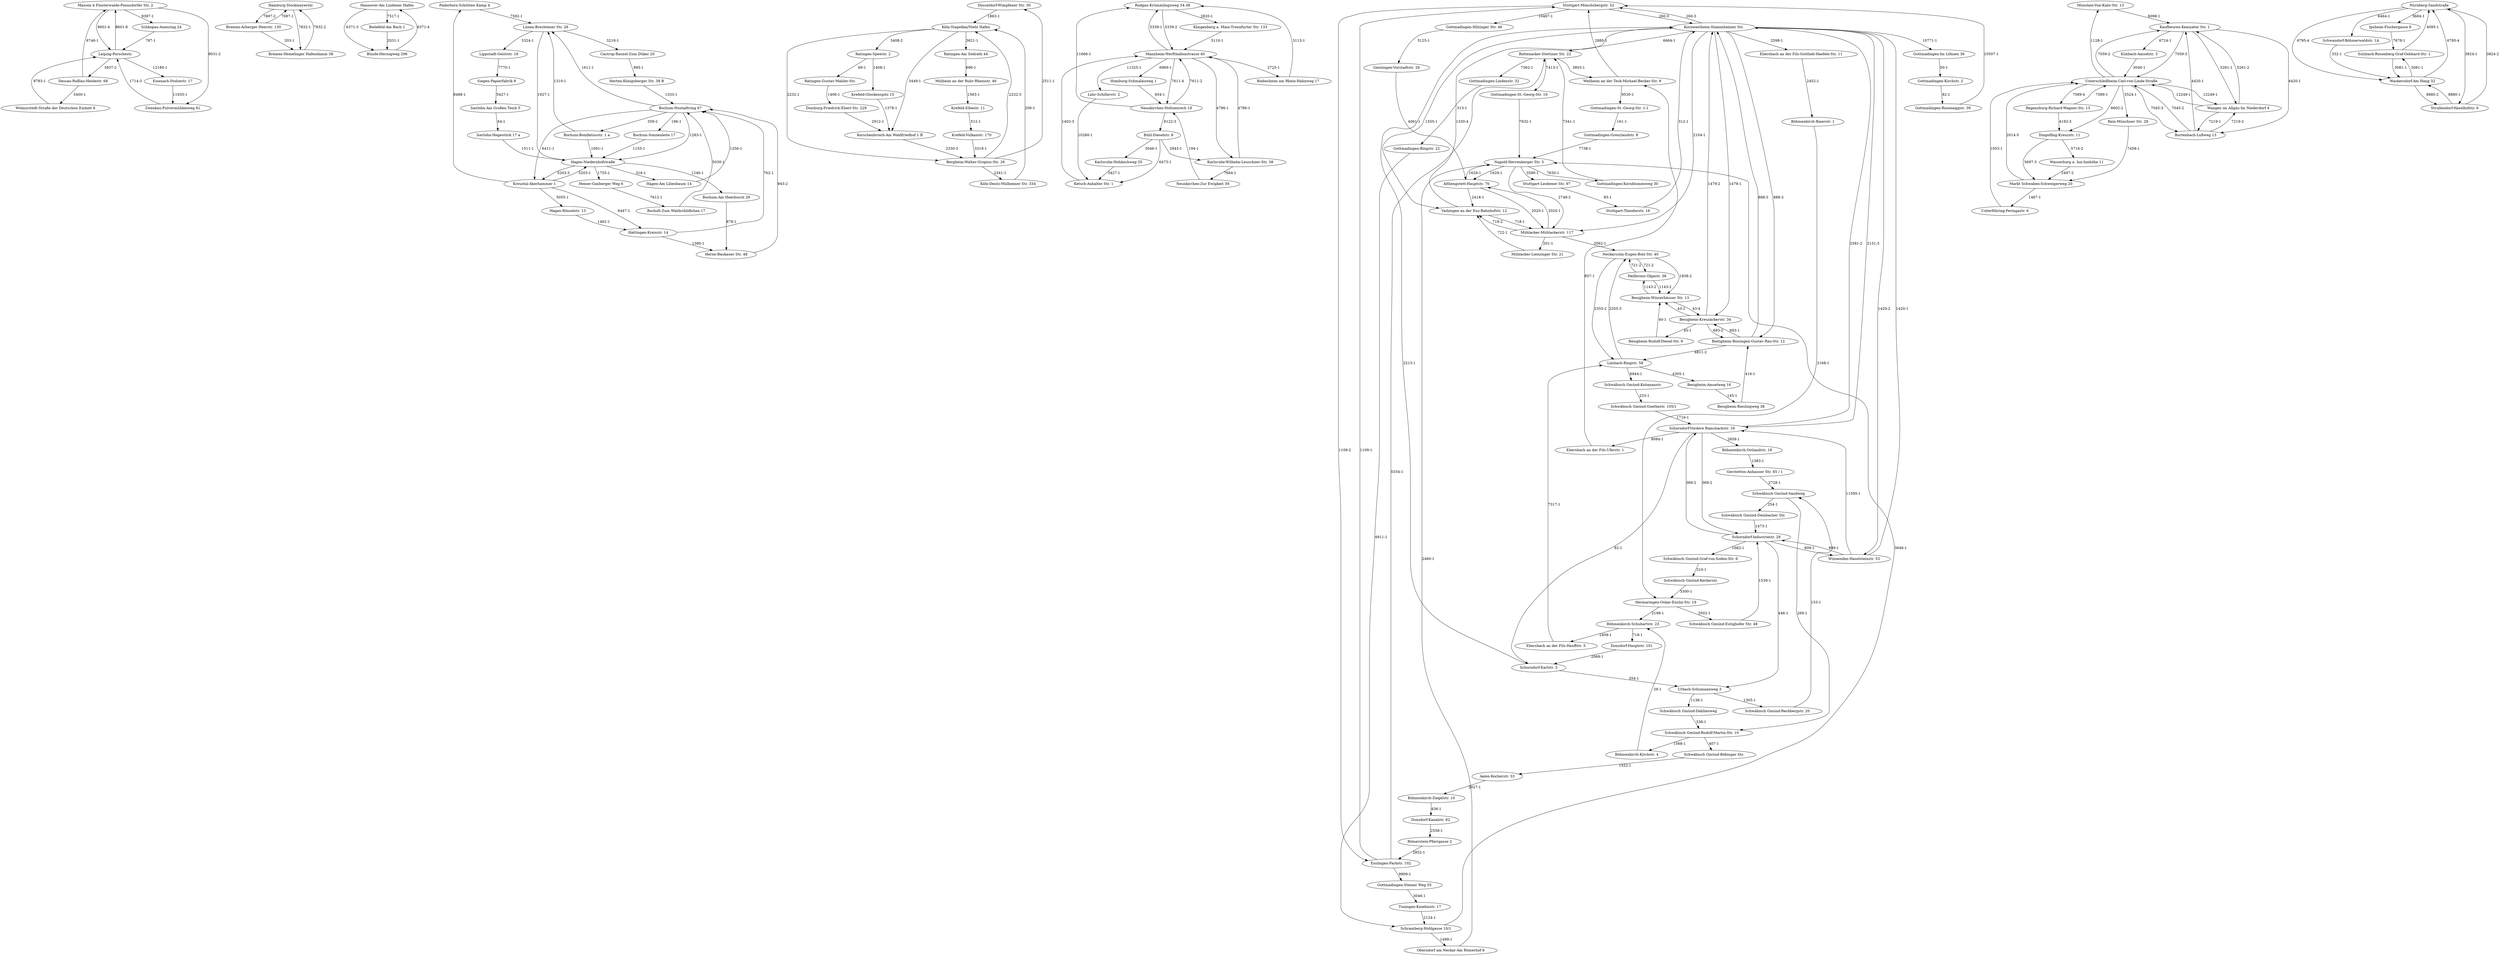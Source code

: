 digraph g {
250 [label="Massen b Finsterwalde-Ponnsdorfer Str. 2"]
251 [label="Leipzig-Porschestr."]
252 [label="Zwenkau-Pulvermühlenweg 81"]
253 [label="Schkopau-Auenring 24"]
254 [label="Dessau-Roßlau-Heidestr. 68"]
255 [label="Hamburg-Stockmeyerstr."]
256 [label="Bremen-Arberger Heerstr. 130"]
257 [label="Bremen-Hemelinger Hafendamm 38"]
258 [label="Hannover-Am Lindener Hafen"]
259 [label="Bünde-Herzogweg 296"]
260 [label="Paderborn-Schütten Kamp 4"]
261 [label="Bielefeld-Am Bach 1"]
262 [label="Wolmirstedt-Straße der Deutschen Einheit 6"]
263 [label="Düsseldorf-Wimpfener Str. 30"]
264 [label="Ratingen-Am Södrath 44"]
265 [label="Ratingen-Gustav-Mahler-Str."]
266 [label="Ratingen-Speestr. 2"]
267 [label="Korschenbroich-Am Waldfriedhof 1 B"]
268 [label="Lünen-Brechtener Str. 26"]
269 [label="Castrop-Rauxel-Zum Düker 20"]
270 [label="Herne-Baukauer Str. 48"]
271 [label="Bochum-Hustadtring 67"]
272 [label="Bochum-Bonifatiusstr. 1 a"]
273 [label="Bochum-Sonnenleite 17"]
274 [label="Bochum-Am Heerbusch 29"]
275 [label="Mülheim an der Ruhr-Rheinstr. 46"]
276 [label="Hattingen-Kreisstr. 14"]
277 [label="Herten-Königsberger Str. 38 B"]
278 [label="Bocholt-Zum Waldschlößchen 17"]
279 [label="Duisburg-Friedrich-Ebert-Str. 229"]
280 [label="Krefeld-Elbestr. 11"]
281 [label="Krefeld-Glockenspitz 15"]
282 [label="Krefeld-Vulkanstr. 170"]
283 [label="Bergheim-Walter-Gropius-Str. 26"]
284 [label="Köln-Stapelkai/Niehl Hafen"]
285 [label="Köln-Deutz-Mülheimer Str. 334"]
286 [label="Siegen-Papierfabrik 9"]
287 [label="Kreuztal-Aherhammer 1"]
288 [label="Hagen-Niedernhofstraße"]
289 [label="Hagen-Am Lilienbaum 14"]
290 [label="Hagen-Rönselstr. 13"]
291 [label="Iserlohn-Am Großen Teich 5"]
292 [label="Iserlohn-Hegestück 17 a"]
293 [label="Hemer-Gaxberger Weg 6"]
294 [label="Lippstadt-Geiststr. 16"]
295 [label="Rodgau-Krümmlingsweg 34-38"]
296 [label="Klingenberg a. Main-Trennfurter Str. 133"]
297 [label="Biebesheim am Rhein-Hahnweg 17"]
298 [label="Homburg-Schmalauweg 1"]
299 [label="Neunkirchen-Holtzenrech 18"]
300 [label="Neunkirchen-Zur Ewigkeit 39"]
301 [label="Mannheim-Werfthallenstrasse 40"]
302 [label="Ketsch-Anhalter Str. 1"]
303 [label="Stuttgart-Mönchsbergstr. 52"]
304 [label="Stuttgart-Leobener Str. 97"]
305 [label="Stuttgart-Theodorstr. 16"]
306 [label="Kornwestheim-Stammheimer Str."]
307 [label="Winnenden-Haselsteinstr. 53"]
308 [label="Vaihingen an der Enz-Bahnhofstr. 12"]
309 [label="Nagold-Herrenberger Str. 5"]
310 [label="Geislingen-Vorstadtstr. 26"]
311 [label="Römerstein-Pfarrgasse 2"]
312 [label="Ebersbach an der Fils-Gottlieb-Haefele-Str. 11"]
313 [label="Ebersbach an der Fils-Hauffstr. 5"]
314 [label="Ebersbach an der Fils-Uferstr. 1"]
315 [label="Donzdorf-Hauptstr. 101"]
316 [label="Donzdorf-Kanalstr. 62"]
317 [label="Weilheim an der Teck-Michael-Becker-Str. 9"]
318 [label="Aalen-Kocherstr. 33"]
319 [label="Schwäbisch Gmünd-Eutighofer Str. 48"]
320 [label="Schwäbisch Gmünd-Goethestr. 105/1"]
321 [label="Schwäbisch Gmünd-Rechbergstr. 20"]
322 [label="Schwäbisch Gmünd-Böbinger Str."]
323 [label="Schwäbisch Gmünd-Dahlienweg"]
324 [label="Schwäbisch Gmünd-Deinbacher Str."]
325 [label="Schwäbisch Gmünd-Graf-von-Soden-Str. 6"]
326 [label="Schwäbisch Gmünd-Kerkerstr."]
327 [label="Schwäbisch Gmünd-Kolomanstr."]
328 [label="Schwäbisch Gmünd-Rudolf-Martin-Str. 10"]
329 [label="Schwäbisch Gmünd-Sandweg"]
330 [label="Schorndorf-Industriestr. 28"]
331 [label="Schorndorf-Karlstr. 3"]
332 [label="Schorndorf-Vordere Ramsbachstr. 16"]
333 [label="Urbach-Schumannweg 3"]
334 [label="Esslingen-Parkstr. 102"]
335 [label="Heilbronn-Olgastr. 38"]
336 [label="Neckarsulm-Eugen-Bolz-Str. 40"]
337 [label="Bietigheim-Bissingen-Gustav-Rau-Str. 12"]
338 [label="Besigheim-Amselweg 16"]
339 [label="Besigheim-Kreuzäckerstr. 34"]
340 [label="Besigheim-Rieslingweg 38"]
341 [label="Besigheim-Rudolf-Diesel-Str. 9"]
342 [label="Besigheim-Winzerhäuser Str. 13"]
343 [label="Limbach-Ringstr. 58"]
344 [label="Althengstett-Hauptstr. 76"]
345 [label="Mühlacker-Lienzinger Str. 21"]
346 [label="Mühlacker-Mühlackerstr. 117"]
347 [label="Karlsruhe-Hohleichweg 35"]
348 [label="Karlsruhe-Wilhelm-Leuschner-Str. 38"]
349 [label="Bühl-Dieselstr. 8"]
350 [label="Lahr-Schillerstr. 2"]
351 [label="Gottmadingen-Grenzlandstr. 8"]
352 [label="Gottmadingen-Hilzinger Str. 46"]
353 [label="Gottmadingen-Im Löhnen 36"]
354 [label="Gottmadingen-Kirchstr. 2"]
355 [label="Gottmadingen-Kornblumenweg 30"]
356 [label="Gottmadingen-Lindenstr. 32"]
357 [label="Gottmadingen-Ringstr. 22"]
358 [label="Gottmadingen-Roseneggstr. 39"]
359 [label="Gottmadingen-Steiner Weg 55"]
360 [label="Gottmadingen-St.-Georg-Str. 10"]
361 [label="Gottmadingen-St.-Georg-Str. 1-1"]
362 [label="Tuningen-Kniebisstr. 17"]
363 [label="Schramberg-Hohlgasse 10/1"]
364 [label="Oberndorf am Neckar-Am Römerhof 6"]
365 [label="München-Von-Kahr-Str. 13"]
366 [label="Wasserburg a. Inn-Innhöhe 11"]
367 [label="Dingolfing-Kreuzstr. 11"]
368 [label="Markt Schwaben-Schweigerweg 20"]
369 [label="Unterschleißheim-Carl-von-Linde-Straße"]
370 [label="Unterföhring-Feringastr. 6"]
371 [label="Kühbach-Amselstr. 3"]
372 [label="Rain-Münchner Str. 28"]
373 [label="Kaufbeuren-Kemnater Str. 1"]
374 [label="Wangen im Allgäu-Im Niederdorf 4"]
375 [label="Burtenbach-Lußweg 13"]
376 [label="Gerstetten-Anhauser Str. 65 / 1"]
377 [label="Böhmenkirch-Baierstr. 1"]
378 [label="Böhmenkirch-Kirchstr. 4"]
379 [label="Böhmenkirch-Ostlandstr. 18"]
380 [label="Böhmenkirch-Schubartstr. 23"]
381 [label="Böhmenkirch-Ziegelstr. 10"]
382 [label="Hermaringen-Oskar-Enslin-Str. 19"]
383 [label="Rottenacker-Stettiner Str. 22"]
384 [label="Nürnberg-Sandstraße"]
385 [label="Ipsheim-Fischergasse 8"]
386 [label="Sulzbach-Rosenberg-Graf-Gebhard-Str. 1"]
387 [label="Schwandorf-Böhmerwaldstr. 1A"]
388 [label="Wackersdorf-Am Hang 32"]
389 [label="Regensburg-Richard-Wagner-Str. 13"]
390 [label="Strullendorf-Haselhofstr. 6"]
391 [label="Eisenach-Stolzestr. 17"]
250 -> 251[label="8601-4"]
250 -> 252[label="9031-2"]
250 -> 253[label="9387-1"]
251 -> 250[label="8601-6"]
251 -> 254[label="3837-2"]
251 -> 391[label="12180-1"]
252 -> 251[label="1714-3"]
253 -> 251[label="787-1"]
254 -> 250[label="8746-1"]
254 -> 262[label="5400-1"]
255 -> 256[label="7697-2"]
255 -> 257[label="7832-1"]
256 -> 255[label="7697-1"]
256 -> 257[label="203-1"]
257 -> 255[label="7832-2"]
258 -> 259[label="6371-3"]
258 -> 261[label="7517-1"]
259 -> 258[label="6371-4"]
260 -> 268[label="7592-1"]
261 -> 259[label="2031-1"]
262 -> 251[label="8783-1"]
263 -> 284[label="1863-1"]
264 -> 275[label="696-1"]
265 -> 279[label="1406-1"]
266 -> 265[label="69-1"]
266 -> 281[label="1408-1"]
267 -> 283[label="2330-3"]
268 -> 269[label="3218-1"]
268 -> 288[label="1927-1"]
268 -> 294[label="5324-1"]
269 -> 277[label="895-1"]
270 -> 271[label="943-2"]
271 -> 268[label="1611-1"]
271 -> 272[label="359-2"]
271 -> 273[label="196-1"]
271 -> 287[label="6411-1"]
271 -> 288[label="1263-1"]
272 -> 268[label="1310-1"]
272 -> 288[label="1091-1"]
273 -> 288[label="1155-1"]
274 -> 270[label="878-1"]
275 -> 280[label="1563-1"]
276 -> 270[label="1380-1"]
276 -> 271[label="762-1"]
277 -> 271[label="1333-1"]
278 -> 271[label="5030-1"]
279 -> 267[label="2912-1"]
280 -> 282[label="512-1"]
281 -> 267[label="1378-1"]
282 -> 283[label="3319-1"]
283 -> 263[label="2511-1"]
283 -> 284[label="2232-3"]
283 -> 285[label="2341-1"]
284 -> 264[label="3621-1"]
284 -> 266[label="3408-2"]
284 -> 267[label="3449-1"]
284 -> 283[label="2232-1"]
285 -> 284[label="206-1"]
286 -> 291[label="5427-1"]
287 -> 260[label="8488-1"]
287 -> 276[label="6447-1"]
287 -> 288[label="5203-1"]
287 -> 290[label="5055-1"]
288 -> 274[label="1246-1"]
288 -> 287[label="5203-3"]
288 -> 289[label="316-1"]
288 -> 293[label="1755-1"]
289 -> 271[label="1256-1"]
290 -> 276[label="1462-1"]
291 -> 292[label="64-1"]
292 -> 288[label="1511-1"]
293 -> 278[label="7612-1"]
294 -> 286[label="7770-1"]
295 -> 296[label="2820-1"]
295 -> 301[label="5339-2"]
296 -> 301[label="5110-1"]
297 -> 295[label="3113-1"]
298 -> 299[label="654-1"]
299 -> 295[label="11666-1"]
299 -> 301[label="7611-2"]
299 -> 349[label="8122-3"]
300 -> 299[label="194-1"]
301 -> 295[label="5339-1"]
301 -> 297[label="2725-1"]
301 -> 298[label="6969-1"]
301 -> 299[label="7611-4"]
301 -> 348[label="4786-1"]
301 -> 350[label="11325-1"]
302 -> 301[label="1402-3"]
303 -> 306[label="260-3"]
303 -> 334[label="1109-2"]
303 -> 352[label="10467-1"]
304 -> 305[label="85-1"]
305 -> 306[label="312-1"]
306 -> 303[label="260-3"]
306 -> 307[label="1420-2"]
306 -> 308[label="1555-1"]
306 -> 312[label="2598-1"]
306 -> 332[label="2131-3"]
306 -> 337[label="888-3"]
306 -> 339[label="1479-1"]
306 -> 346[label="2104-1"]
306 -> 353[label="10771-1"]
306 -> 383[label="6664-1"]
307 -> 306[label="1420-1"]
307 -> 330[label="809-1"]
307 -> 332[label="11595-1"]
308 -> 306[label="1330-4"]
308 -> 346[label="718-1"]
309 -> 304[label="3590-1"]
309 -> 344[label="1629-1"]
309 -> 346[label="2748-2"]
309 -> 355[label="7630-1"]
310 -> 344[label="4061-1"]
311 -> 334[label="2852-1"]
312 -> 377[label="2452-1"]
313 -> 343[label="7317-1"]
314 -> 317[label="857-1"]
315 -> 331[label="2069-1"]
316 -> 311[label="2558-1"]
317 -> 303[label="2880-1"]
317 -> 361[label="9530-1"]
318 -> 381[label="2027-1"]
319 -> 330[label="1539-1"]
320 -> 332[label="1716-1"]
321 -> 329[label="153-1"]
322 -> 318[label="1522-1"]
323 -> 328[label="338-1"]
324 -> 330[label="1473-1"]
325 -> 326[label="310-1"]
326 -> 382[label="3300-1"]
327 -> 320[label="233-1"]
328 -> 322[label="407-1"]
328 -> 378[label="1568-1"]
329 -> 324[label="254-1"]
329 -> 328[label="269-1"]
330 -> 307[label="809-1"]
330 -> 325[label="1682-1"]
330 -> 332[label="369-2"]
330 -> 333[label="446-1"]
331 -> 306[label="2213-1"]
331 -> 333[label="354-1"]
332 -> 306[label="2581-2"]
332 -> 314[label="8084-1"]
332 -> 330[label="369-2"]
332 -> 331[label="82-1"]
332 -> 379[label="2858-1"]
333 -> 321[label="1305-1"]
333 -> 323[label="1136-1"]
334 -> 303[label="1109-1"]
334 -> 359[label="9909-1"]
334 -> 383[label="5334-1"]
335 -> 336[label="721-2"]
335 -> 342[label="1143-2"]
336 -> 335[label="721-2"]
336 -> 342[label="1838-2"]
336 -> 343[label="2355-2"]
337 -> 306[label="888-3"]
337 -> 339[label="693-1"]
337 -> 343[label="4811-2"]
338 -> 340[label="145-1"]
339 -> 306[label="1479-2"]
339 -> 337[label="693-2"]
339 -> 341[label="45-1"]
339 -> 342[label="43-1"]
340 -> 337[label="416-1"]
341 -> 342[label="40-1"]
342 -> 335[label="1143-2"]
342 -> 339[label="43-4"]
343 -> 327[label="6944-1"]
343 -> 336[label="2355-3"]
343 -> 338[label="4305-1"]
344 -> 308[label="2418-1"]
344 -> 309[label="1629-1"]
344 -> 346[label="2020-1"]
345 -> 308[label="722-1"]
346 -> 308[label="718-2"]
346 -> 336[label="3562-1"]
346 -> 344[label="2020-1"]
346 -> 345[label="201-1"]
347 -> 302[label="3427-1"]
348 -> 300[label="7664-1"]
348 -> 301[label="4786-1"]
349 -> 302[label="6473-1"]
349 -> 347[label="3046-1"]
349 -> 348[label="2943-1"]
350 -> 302[label="10260-1"]
351 -> 309[label="7738-1"]
352 -> 310[label="5125-1"]
353 -> 354[label="50-1"]
354 -> 358[label="82-1"]
355 -> 383[label="7341-1"]
356 -> 357[label="313-1"]
357 -> 363[label="4911-1"]
358 -> 303[label="10507-1"]
359 -> 362[label="3046-1"]
360 -> 309[label="7632-1"]
361 -> 351[label="161-1"]
362 -> 363[label="2124-1"]
363 -> 309[label="3646-1"]
363 -> 364[label="1499-1"]
364 -> 309[label="2460-1"]
365 -> 373[label="6098-1"]
366 -> 368[label="2497-2"]
367 -> 366[label="5716-2"]
367 -> 368[label="5697-3"]
368 -> 369[label="2014-5"]
368 -> 370[label="1467-1"]
369 -> 365[label="1128-1"]
369 -> 367[label="6602-2"]
369 -> 372[label="5524-1"]
369 -> 373[label="7059-2"]
369 -> 374[label="12249-1"]
369 -> 375[label="7045-3"]
369 -> 389[label="7589-4"]
370 -> 369[label="1053-1"]
371 -> 369[label="3040-1"]
372 -> 368[label="7458-1"]
373 -> 369[label="7059-3"]
373 -> 371[label="6724-1"]
373 -> 374[label="5261-1"]
373 -> 375[label="4420-1"]
374 -> 369[label="12249-1"]
374 -> 373[label="5261-2"]
374 -> 375[label="7219-1"]
375 -> 369[label="7045-2"]
375 -> 373[label="4420-1"]
375 -> 374[label="7219-2"]
376 -> 329[label="2728-1"]
377 -> 382[label="2168-1"]
378 -> 380[label="29-1"]
379 -> 376[label="1383-1"]
380 -> 313[label="2409-1"]
380 -> 315[label="718-1"]
381 -> 316[label="436-1"]
382 -> 319[label="3502-1"]
382 -> 380[label="2198-1"]
383 -> 317[label="3803-1"]
383 -> 356[label="7362-1"]
383 -> 360[label="7413-1"]
384 -> 385[label="3684-1"]
384 -> 387[label="6464-1"]
384 -> 388[label="6795-4"]
384 -> 390[label="3824-1"]
385 -> 386[label="7678-1"]
386 -> 384[label="4095-1"]
386 -> 388[label="3081-1"]
387 -> 388[label="332-1"]
388 -> 384[label="6795-4"]
388 -> 386[label="3081-1"]
388 -> 390[label="8880-2"]
389 -> 367[label="4192-3"]
389 -> 369[label="7589-1"]
390 -> 384[label="3824-2"]
390 -> 388[label="8880-1"]
391 -> 252[label="11935-1"]
}
